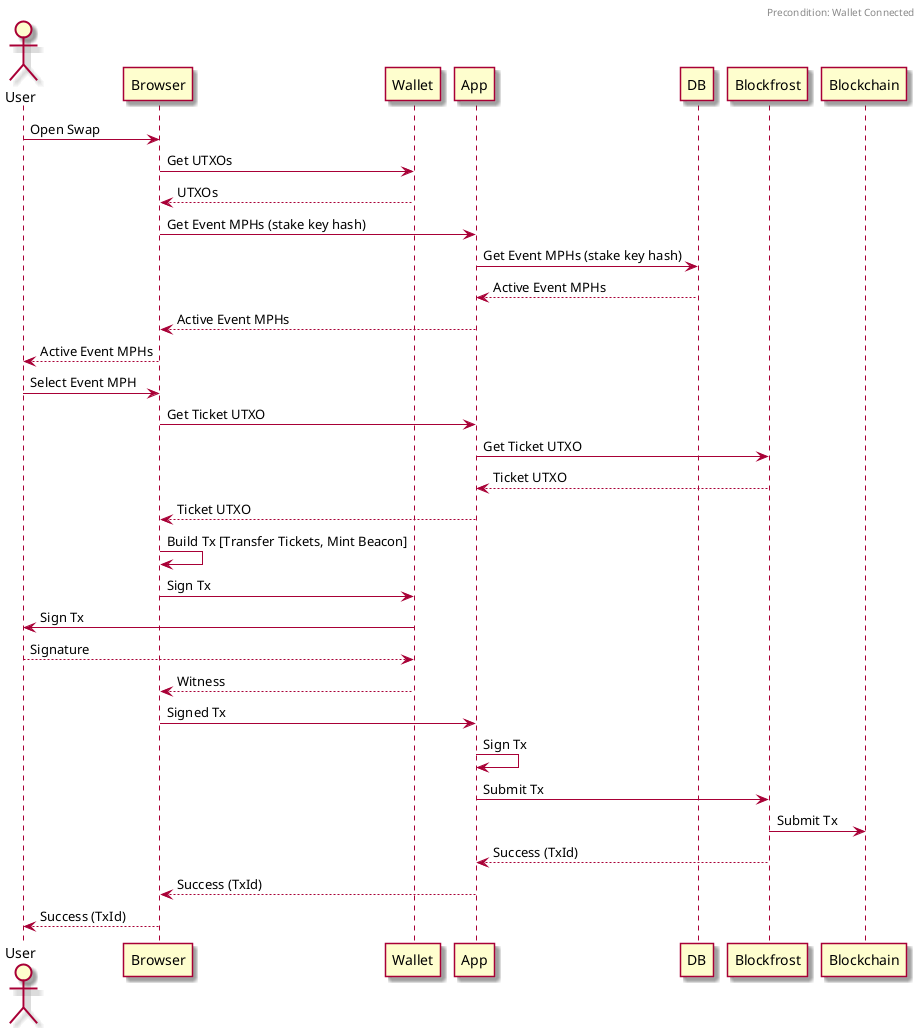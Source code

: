 @startuml open-swap

skin rose
header Precondition: Wallet Connected
actor User
User -> Browser : Open Swap
Browser -> Wallet : Get UTXOs
Wallet --> Browser : UTXOs
Browser -> App : Get Event MPHs (stake key hash)
App -> DB : Get Event MPHs (stake key hash)
DB --> App: Active Event MPHs
App --> Browser : Active Event MPHs 
Browser --> User : Active Event MPHs
User -> Browser : Select Event MPH
Browser -> App : Get Ticket UTXO
App -> Blockfrost : Get Ticket UTXO
Blockfrost --> App : Ticket UTXO
App --> Browser : Ticket UTXO
Browser -> Browser : Build Tx [Transfer Tickets, Mint Beacon]
Browser -> Wallet: Sign Tx
Wallet -> User: Sign Tx
User --> Wallet: Signature
Wallet --> Browser : Witness
Browser -> App : Signed Tx
App -> App : Sign Tx
App -> Blockfrost : Submit Tx
Blockfrost -> Blockchain : Submit Tx
Blockfrost --> App : Success (TxId)
App --> Browser : Success (TxId)
Browser --> User : Success (TxId)

   
@enduml